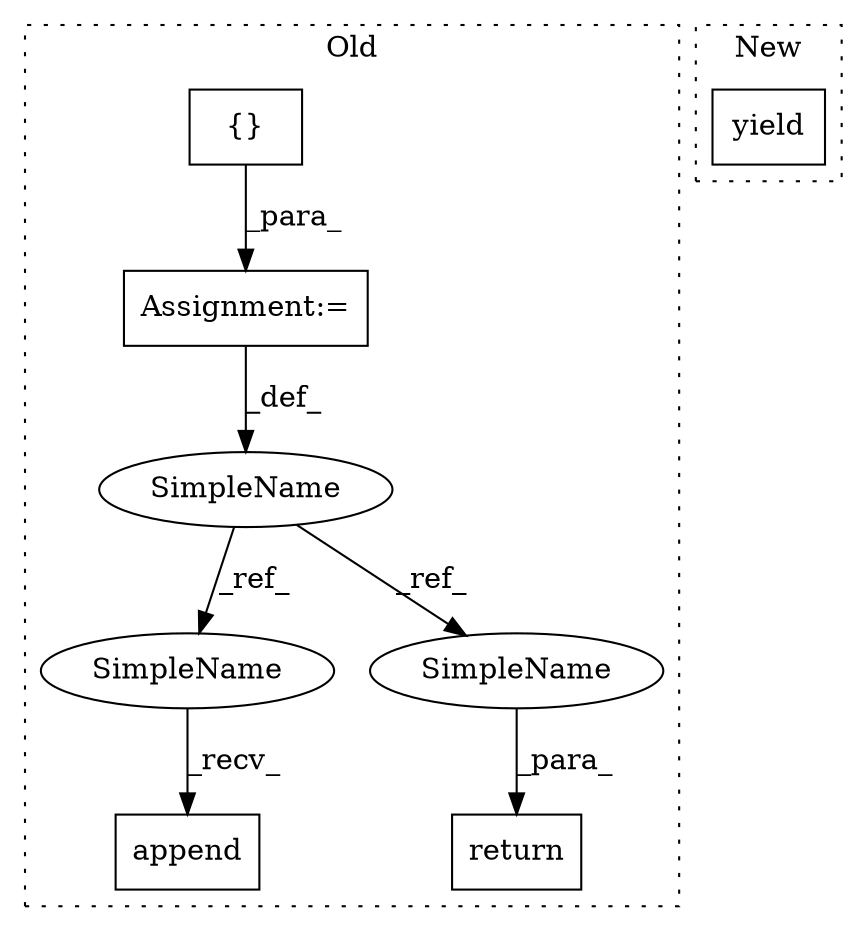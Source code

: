 digraph G {
subgraph cluster0 {
1 [label="append" a="32" s="1682,1880" l="7,1" shape="box"];
3 [label="{}" a="4" s="1014" l="2" shape="box"];
4 [label="Assignment:=" a="7" s="955" l="1" shape="box"];
5 [label="SimpleName" a="42" s="944" l="11" shape="ellipse"];
6 [label="return" a="41" s="1893" l="7" shape="box"];
7 [label="SimpleName" a="42" s="1670" l="11" shape="ellipse"];
8 [label="SimpleName" a="42" s="1900" l="11" shape="ellipse"];
label = "Old";
style="dotted";
}
subgraph cluster1 {
2 [label="yield" a="112" s="1507" l="7" shape="box"];
label = "New";
style="dotted";
}
3 -> 4 [label="_para_"];
4 -> 5 [label="_def_"];
5 -> 7 [label="_ref_"];
5 -> 8 [label="_ref_"];
7 -> 1 [label="_recv_"];
8 -> 6 [label="_para_"];
}